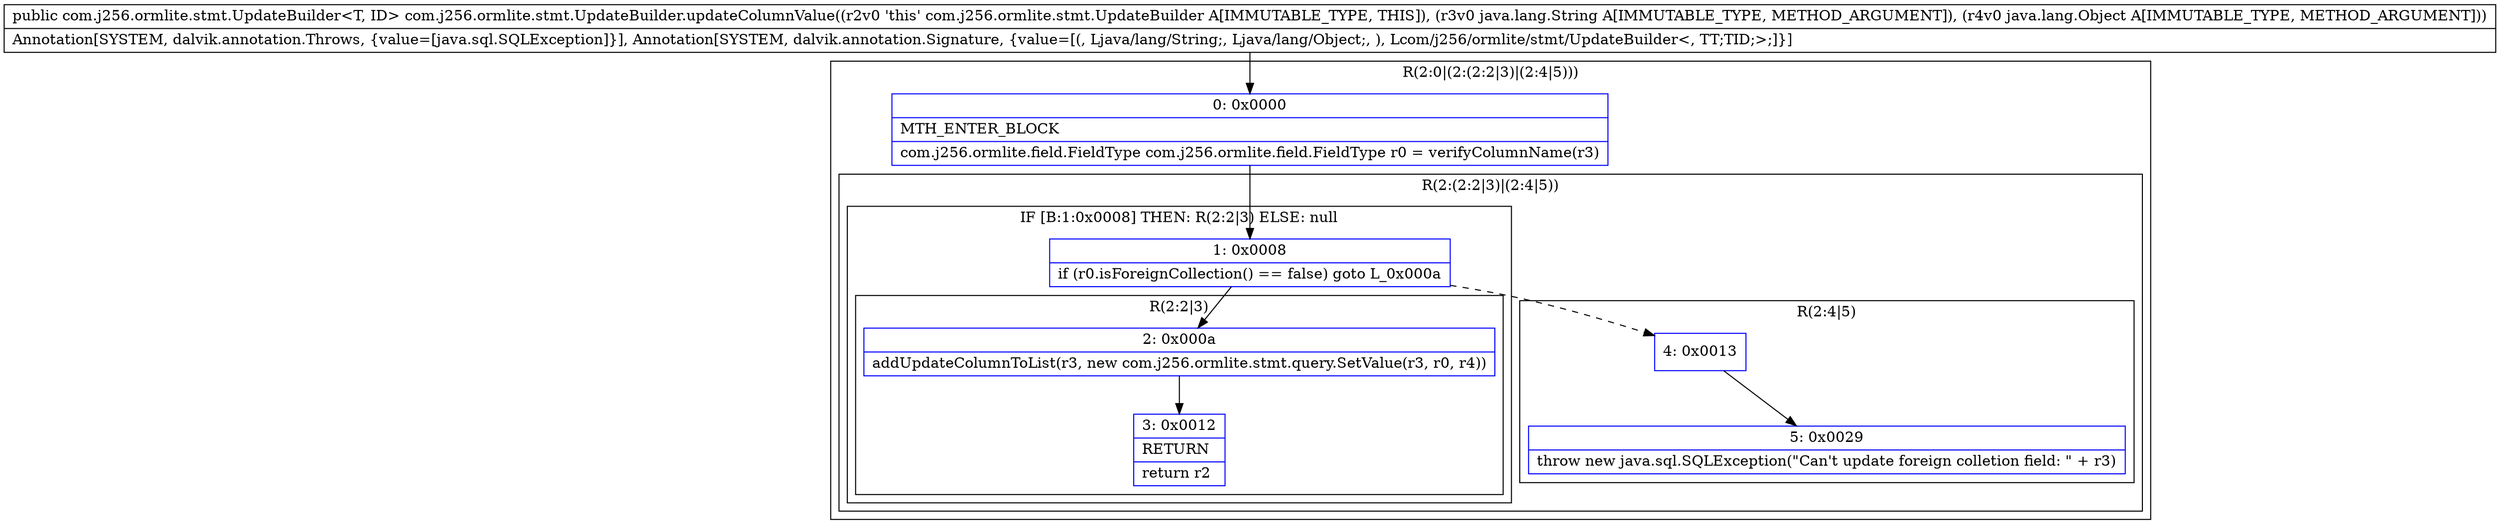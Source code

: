 digraph "CFG forcom.j256.ormlite.stmt.UpdateBuilder.updateColumnValue(Ljava\/lang\/String;Ljava\/lang\/Object;)Lcom\/j256\/ormlite\/stmt\/UpdateBuilder;" {
subgraph cluster_Region_1948499815 {
label = "R(2:0|(2:(2:2|3)|(2:4|5)))";
node [shape=record,color=blue];
Node_0 [shape=record,label="{0\:\ 0x0000|MTH_ENTER_BLOCK\l|com.j256.ormlite.field.FieldType com.j256.ormlite.field.FieldType r0 = verifyColumnName(r3)\l}"];
subgraph cluster_Region_1863141032 {
label = "R(2:(2:2|3)|(2:4|5))";
node [shape=record,color=blue];
subgraph cluster_IfRegion_413374236 {
label = "IF [B:1:0x0008] THEN: R(2:2|3) ELSE: null";
node [shape=record,color=blue];
Node_1 [shape=record,label="{1\:\ 0x0008|if (r0.isForeignCollection() == false) goto L_0x000a\l}"];
subgraph cluster_Region_930969250 {
label = "R(2:2|3)";
node [shape=record,color=blue];
Node_2 [shape=record,label="{2\:\ 0x000a|addUpdateColumnToList(r3, new com.j256.ormlite.stmt.query.SetValue(r3, r0, r4))\l}"];
Node_3 [shape=record,label="{3\:\ 0x0012|RETURN\l|return r2\l}"];
}
}
subgraph cluster_Region_1246468002 {
label = "R(2:4|5)";
node [shape=record,color=blue];
Node_4 [shape=record,label="{4\:\ 0x0013}"];
Node_5 [shape=record,label="{5\:\ 0x0029|throw new java.sql.SQLException(\"Can't update foreign colletion field: \" + r3)\l}"];
}
}
}
MethodNode[shape=record,label="{public com.j256.ormlite.stmt.UpdateBuilder\<T, ID\> com.j256.ormlite.stmt.UpdateBuilder.updateColumnValue((r2v0 'this' com.j256.ormlite.stmt.UpdateBuilder A[IMMUTABLE_TYPE, THIS]), (r3v0 java.lang.String A[IMMUTABLE_TYPE, METHOD_ARGUMENT]), (r4v0 java.lang.Object A[IMMUTABLE_TYPE, METHOD_ARGUMENT]))  | Annotation[SYSTEM, dalvik.annotation.Throws, \{value=[java.sql.SQLException]\}], Annotation[SYSTEM, dalvik.annotation.Signature, \{value=[(, Ljava\/lang\/String;, Ljava\/lang\/Object;, ), Lcom\/j256\/ormlite\/stmt\/UpdateBuilder\<, TT;TID;\>;]\}]\l}"];
MethodNode -> Node_0;
Node_0 -> Node_1;
Node_1 -> Node_2;
Node_1 -> Node_4[style=dashed];
Node_2 -> Node_3;
Node_4 -> Node_5;
}

